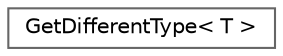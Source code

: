 digraph "类继承关系图"
{
 // LATEX_PDF_SIZE
  bgcolor="transparent";
  edge [fontname=Helvetica,fontsize=10,labelfontname=Helvetica,labelfontsize=10];
  node [fontname=Helvetica,fontsize=10,shape=box,height=0.2,width=0.4];
  rankdir="LR";
  Node0 [id="Node000000",label="GetDifferentType\< T \>",height=0.2,width=0.4,color="grey40", fillcolor="white", style="filled",URL="$struct_get_different_type.html",tooltip=" "];
}
